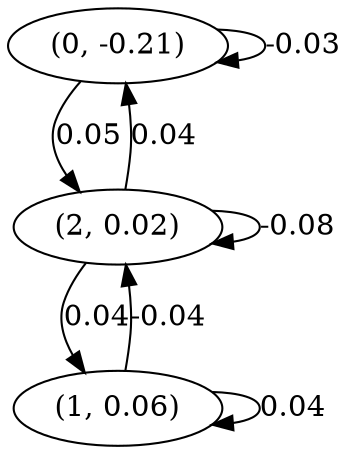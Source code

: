 digraph {
    0 [ label = "(0, -0.21)" ]
    1 [ label = "(1, 0.06)" ]
    2 [ label = "(2, 0.02)" ]
    0 -> 0 [ label = "-0.03" ]
    1 -> 1 [ label = "0.04" ]
    2 -> 2 [ label = "-0.08" ]
    2 -> 0 [ label = "0.04" ]
    2 -> 1 [ label = "0.04" ]
    0 -> 2 [ label = "0.05" ]
    1 -> 2 [ label = "-0.04" ]
}

